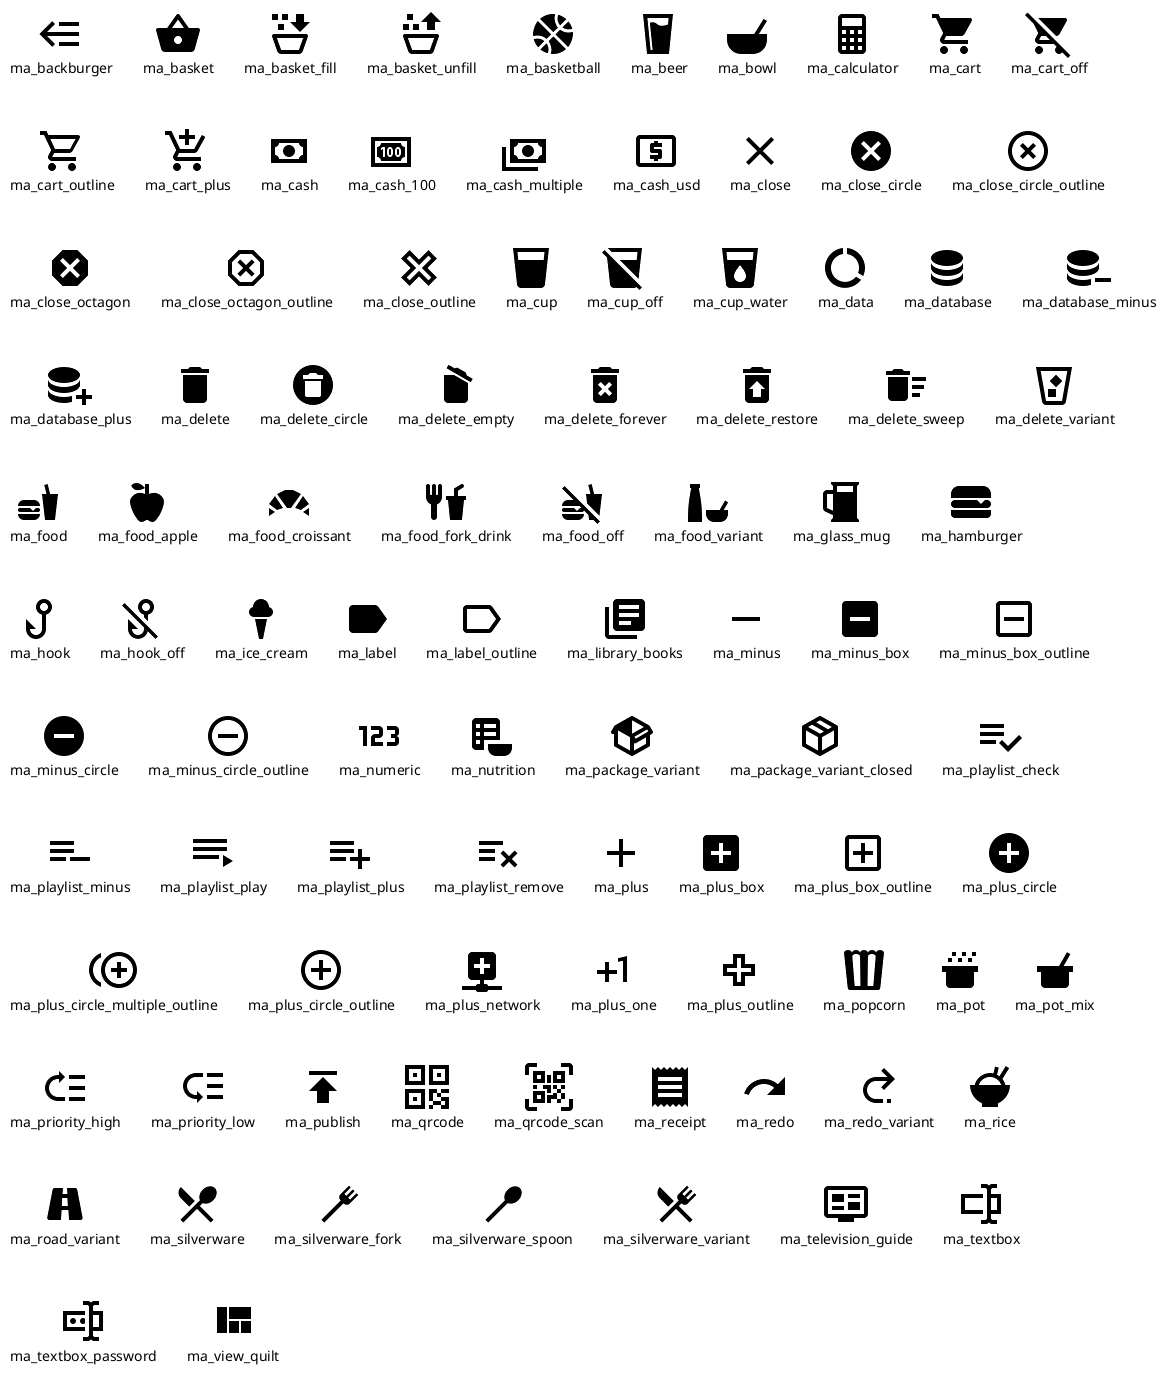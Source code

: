 @startuml

!include <material/beer>
!include <material/backburger>
!include <material/basket>
!include <material/basketball>
!include <material/basket_fill>
!include <material/basket_unfill> 
!include <material/bowl>
!include <material/calculator>
!include <material/cart>
!include <material/cart_off>
!include <material/cart_outline>
!include <material/cart_plus>
!include <material/cash>
!include <material/cash_100>
!include <material/cash_multiple>
!include <material/cash_usd>
!include <material/close>
!include <material/close_circle>
!include <material/close_circle_outline>
!include <material/close_octagon>
!include <material/close_octagon_outline>
!include <material/close_outline>
!include <material/cup>
!include <material/cup_off>
!include <material/cup_water>
!include <material/data>
!include <material/database>
!include <material/database_minus>
!include <material/database_plus>
!include <material/delete>
!include <material/delete_circle>
!include <material/delete_empty>
!include <material/delete_forever>
!include <material/delete_restore>
!include <material/delete_sweep>
!include <material/delete_variant>
!include <material/ice_cream> 
'!include <material/forest>
!include <material/food>
!include <material/food_apple>
!include <material/food_croissant>
!include <material/food_fork_drink>
!include <material/food_off>
!include <material/food_variant>
!include <material/glass_mug>
!include <material/hamburger>
!include <material/hook>
!include <material/hook_off>
!include <material/label>
!include <material/label_outline>
!include <material/library_books>
!include <material/minus>
!include <material/minus_box>
!include <material/minus_box_outline>
!include <material/minus_circle>
!include <material/minus_circle_outline>
!include <material/numeric>
!include <material/nutrition>
!include <material/package_variant>
!include <material/package_variant_closed> 
!include <material/playlist_check>
!include <material/playlist_minus>
!include <material/playlist_play>
!include <material/playlist_plus>
!include <material/playlist_remove>
!include <material/plus>
!include <material/plus_box>
!include <material/plus_box_outline>
!include <material/plus_circle>
!include <material/plus_circle_multiple_outline>
!include <material/plus_circle_outline>
!include <material/plus_network>
!include <material/plus_one>
!include <material/plus_outline>
!include <material/popcorn>
!include <material/pot>
!include <material/pot_mix>
!include <material/priority_high>
!include <material/priority_low>
!include <material/publish>
!include <material/qrcode>
!include <material/qrcode_scan> 
!include <material/receipt>
!include <material/redo>
!include <material/redo_variant>
!include <material/rice>
!include <material/road_variant>
!include <material/silverware>
!include <material/silverware_fork>
!include <material/silverware_spoon>
!include <material/silverware_variant>
!include <material/television_guide>
!include <material/textbox>
!include <material/textbox_password>
!include <material/view_quilt>
listsprites
@enduml